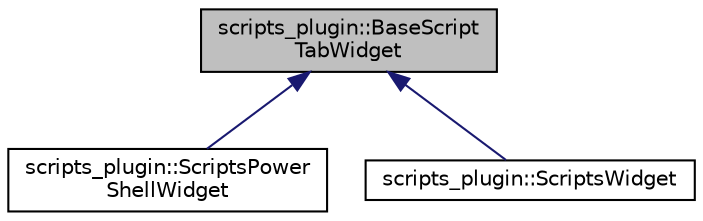 digraph "scripts_plugin::BaseScriptTabWidget"
{
 // LATEX_PDF_SIZE
  edge [fontname="Helvetica",fontsize="10",labelfontname="Helvetica",labelfontsize="10"];
  node [fontname="Helvetica",fontsize="10",shape=record];
  Node1 [label="scripts_plugin::BaseScript\lTabWidget",height=0.2,width=0.4,color="black", fillcolor="grey75", style="filled", fontcolor="black",tooltip=" "];
  Node1 -> Node2 [dir="back",color="midnightblue",fontsize="10",style="solid",fontname="Helvetica"];
  Node2 [label="scripts_plugin::ScriptsPower\lShellWidget",height=0.2,width=0.4,color="black", fillcolor="white", style="filled",URL="$classscripts__plugin_1_1_scripts_power_shell_widget.html",tooltip=" "];
  Node1 -> Node3 [dir="back",color="midnightblue",fontsize="10",style="solid",fontname="Helvetica"];
  Node3 [label="scripts_plugin::ScriptsWidget",height=0.2,width=0.4,color="black", fillcolor="white", style="filled",URL="$classscripts__plugin_1_1_scripts_widget.html",tooltip=" "];
}
